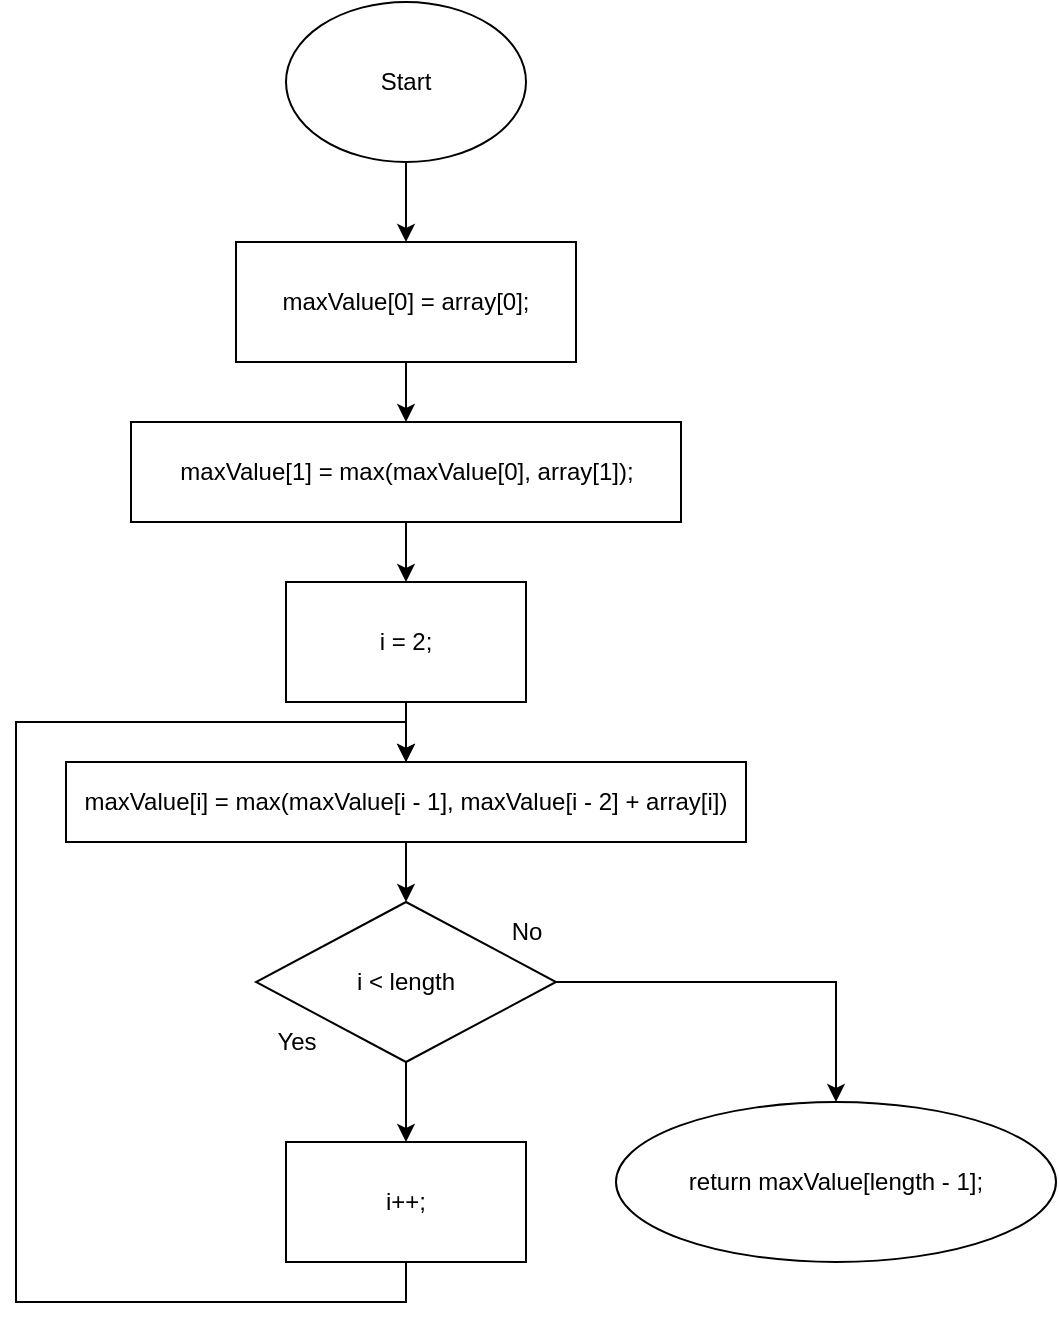 <mxfile version="13.9.9" type="device"><diagram id="C5RBs43oDa-KdzZeNtuy" name="Page-1"><mxGraphModel dx="1650" dy="651" grid="1" gridSize="10" guides="1" tooltips="1" connect="1" arrows="1" fold="1" page="1" pageScale="1" pageWidth="827" pageHeight="1169" math="0" shadow="0"><root><mxCell id="WIyWlLk6GJQsqaUBKTNV-0"/><mxCell id="WIyWlLk6GJQsqaUBKTNV-1" parent="WIyWlLk6GJQsqaUBKTNV-0"/><mxCell id="a0HK4N-bCHYGm8H9Mtbe-17" value="" style="edgeStyle=orthogonalEdgeStyle;rounded=0;orthogonalLoop=1;jettySize=auto;html=1;entryX=0.5;entryY=0;entryDx=0;entryDy=0;" edge="1" parent="WIyWlLk6GJQsqaUBKTNV-1" source="a0HK4N-bCHYGm8H9Mtbe-0" target="a0HK4N-bCHYGm8H9Mtbe-24"><mxGeometry relative="1" as="geometry"><mxPoint x="145" y="250" as="targetPoint"/></mxGeometry></mxCell><mxCell id="a0HK4N-bCHYGm8H9Mtbe-0" value="Start" style="ellipse;whiteSpace=wrap;html=1;" vertex="1" parent="WIyWlLk6GJQsqaUBKTNV-1"><mxGeometry x="85" y="130" width="120" height="80" as="geometry"/></mxCell><mxCell id="a0HK4N-bCHYGm8H9Mtbe-32" value="" style="edgeStyle=orthogonalEdgeStyle;rounded=0;orthogonalLoop=1;jettySize=auto;html=1;" edge="1" parent="WIyWlLk6GJQsqaUBKTNV-1" source="a0HK4N-bCHYGm8H9Mtbe-24" target="a0HK4N-bCHYGm8H9Mtbe-26"><mxGeometry relative="1" as="geometry"/></mxCell><mxCell id="a0HK4N-bCHYGm8H9Mtbe-24" value="maxValue[0] = array[0];" style="whiteSpace=wrap;html=1;" vertex="1" parent="WIyWlLk6GJQsqaUBKTNV-1"><mxGeometry x="60" y="250" width="170" height="60" as="geometry"/></mxCell><mxCell id="a0HK4N-bCHYGm8H9Mtbe-33" value="" style="edgeStyle=orthogonalEdgeStyle;rounded=0;orthogonalLoop=1;jettySize=auto;html=1;" edge="1" parent="WIyWlLk6GJQsqaUBKTNV-1" source="a0HK4N-bCHYGm8H9Mtbe-26" target="a0HK4N-bCHYGm8H9Mtbe-27"><mxGeometry relative="1" as="geometry"/></mxCell><mxCell id="a0HK4N-bCHYGm8H9Mtbe-26" value="maxValue[1] = max(maxValue[0], array[1]);" style="whiteSpace=wrap;html=1;" vertex="1" parent="WIyWlLk6GJQsqaUBKTNV-1"><mxGeometry x="7.5" y="340" width="275" height="50" as="geometry"/></mxCell><mxCell id="a0HK4N-bCHYGm8H9Mtbe-35" style="edgeStyle=orthogonalEdgeStyle;rounded=0;orthogonalLoop=1;jettySize=auto;html=1;exitX=0.5;exitY=1;exitDx=0;exitDy=0;entryX=0.5;entryY=0;entryDx=0;entryDy=0;" edge="1" parent="WIyWlLk6GJQsqaUBKTNV-1" source="a0HK4N-bCHYGm8H9Mtbe-27" target="a0HK4N-bCHYGm8H9Mtbe-28"><mxGeometry relative="1" as="geometry"/></mxCell><mxCell id="a0HK4N-bCHYGm8H9Mtbe-27" value="i = 2;" style="whiteSpace=wrap;html=1;" vertex="1" parent="WIyWlLk6GJQsqaUBKTNV-1"><mxGeometry x="85" y="420" width="120" height="60" as="geometry"/></mxCell><mxCell id="a0HK4N-bCHYGm8H9Mtbe-36" style="edgeStyle=orthogonalEdgeStyle;rounded=0;orthogonalLoop=1;jettySize=auto;html=1;exitX=0.5;exitY=1;exitDx=0;exitDy=0;entryX=0.5;entryY=0;entryDx=0;entryDy=0;" edge="1" parent="WIyWlLk6GJQsqaUBKTNV-1" source="a0HK4N-bCHYGm8H9Mtbe-28" target="a0HK4N-bCHYGm8H9Mtbe-29"><mxGeometry relative="1" as="geometry"/></mxCell><mxCell id="a0HK4N-bCHYGm8H9Mtbe-28" value="maxValue[i] = max(maxValue[i - 1], maxValue[i - 2] + array[i])" style="whiteSpace=wrap;html=1;" vertex="1" parent="WIyWlLk6GJQsqaUBKTNV-1"><mxGeometry x="-25" y="510" width="340" height="40" as="geometry"/></mxCell><mxCell id="a0HK4N-bCHYGm8H9Mtbe-38" value="" style="edgeStyle=orthogonalEdgeStyle;rounded=0;orthogonalLoop=1;jettySize=auto;html=1;" edge="1" parent="WIyWlLk6GJQsqaUBKTNV-1" source="a0HK4N-bCHYGm8H9Mtbe-29" target="a0HK4N-bCHYGm8H9Mtbe-37"><mxGeometry relative="1" as="geometry"/></mxCell><mxCell id="a0HK4N-bCHYGm8H9Mtbe-41" style="edgeStyle=orthogonalEdgeStyle;rounded=0;orthogonalLoop=1;jettySize=auto;html=1;exitX=1;exitY=0.5;exitDx=0;exitDy=0;entryX=0.5;entryY=0;entryDx=0;entryDy=0;" edge="1" parent="WIyWlLk6GJQsqaUBKTNV-1" source="a0HK4N-bCHYGm8H9Mtbe-29" target="a0HK4N-bCHYGm8H9Mtbe-40"><mxGeometry relative="1" as="geometry"/></mxCell><mxCell id="a0HK4N-bCHYGm8H9Mtbe-29" value="i &amp;lt; length" style="rhombus;whiteSpace=wrap;html=1;" vertex="1" parent="WIyWlLk6GJQsqaUBKTNV-1"><mxGeometry x="70" y="580" width="150" height="80" as="geometry"/></mxCell><mxCell id="a0HK4N-bCHYGm8H9Mtbe-30" value="Yes" style="text;html=1;align=center;verticalAlign=middle;resizable=0;points=[];autosize=1;" vertex="1" parent="WIyWlLk6GJQsqaUBKTNV-1"><mxGeometry x="70" y="640" width="40" height="20" as="geometry"/></mxCell><mxCell id="a0HK4N-bCHYGm8H9Mtbe-31" value="No" style="text;html=1;align=center;verticalAlign=middle;resizable=0;points=[];autosize=1;" vertex="1" parent="WIyWlLk6GJQsqaUBKTNV-1"><mxGeometry x="190" y="585" width="30" height="20" as="geometry"/></mxCell><mxCell id="a0HK4N-bCHYGm8H9Mtbe-39" style="edgeStyle=orthogonalEdgeStyle;rounded=0;orthogonalLoop=1;jettySize=auto;html=1;exitX=0.5;exitY=1;exitDx=0;exitDy=0;entryX=0.5;entryY=0;entryDx=0;entryDy=0;" edge="1" parent="WIyWlLk6GJQsqaUBKTNV-1" source="a0HK4N-bCHYGm8H9Mtbe-37" target="a0HK4N-bCHYGm8H9Mtbe-28"><mxGeometry relative="1" as="geometry"><Array as="points"><mxPoint x="145" y="780"/><mxPoint x="-50" y="780"/><mxPoint x="-50" y="490"/><mxPoint x="145" y="490"/></Array></mxGeometry></mxCell><mxCell id="a0HK4N-bCHYGm8H9Mtbe-37" value="i++;" style="whiteSpace=wrap;html=1;" vertex="1" parent="WIyWlLk6GJQsqaUBKTNV-1"><mxGeometry x="85" y="700" width="120" height="60" as="geometry"/></mxCell><mxCell id="a0HK4N-bCHYGm8H9Mtbe-40" value="return maxValue[length - 1];" style="ellipse;whiteSpace=wrap;html=1;" vertex="1" parent="WIyWlLk6GJQsqaUBKTNV-1"><mxGeometry x="250" y="680" width="220" height="80" as="geometry"/></mxCell></root></mxGraphModel></diagram></mxfile>